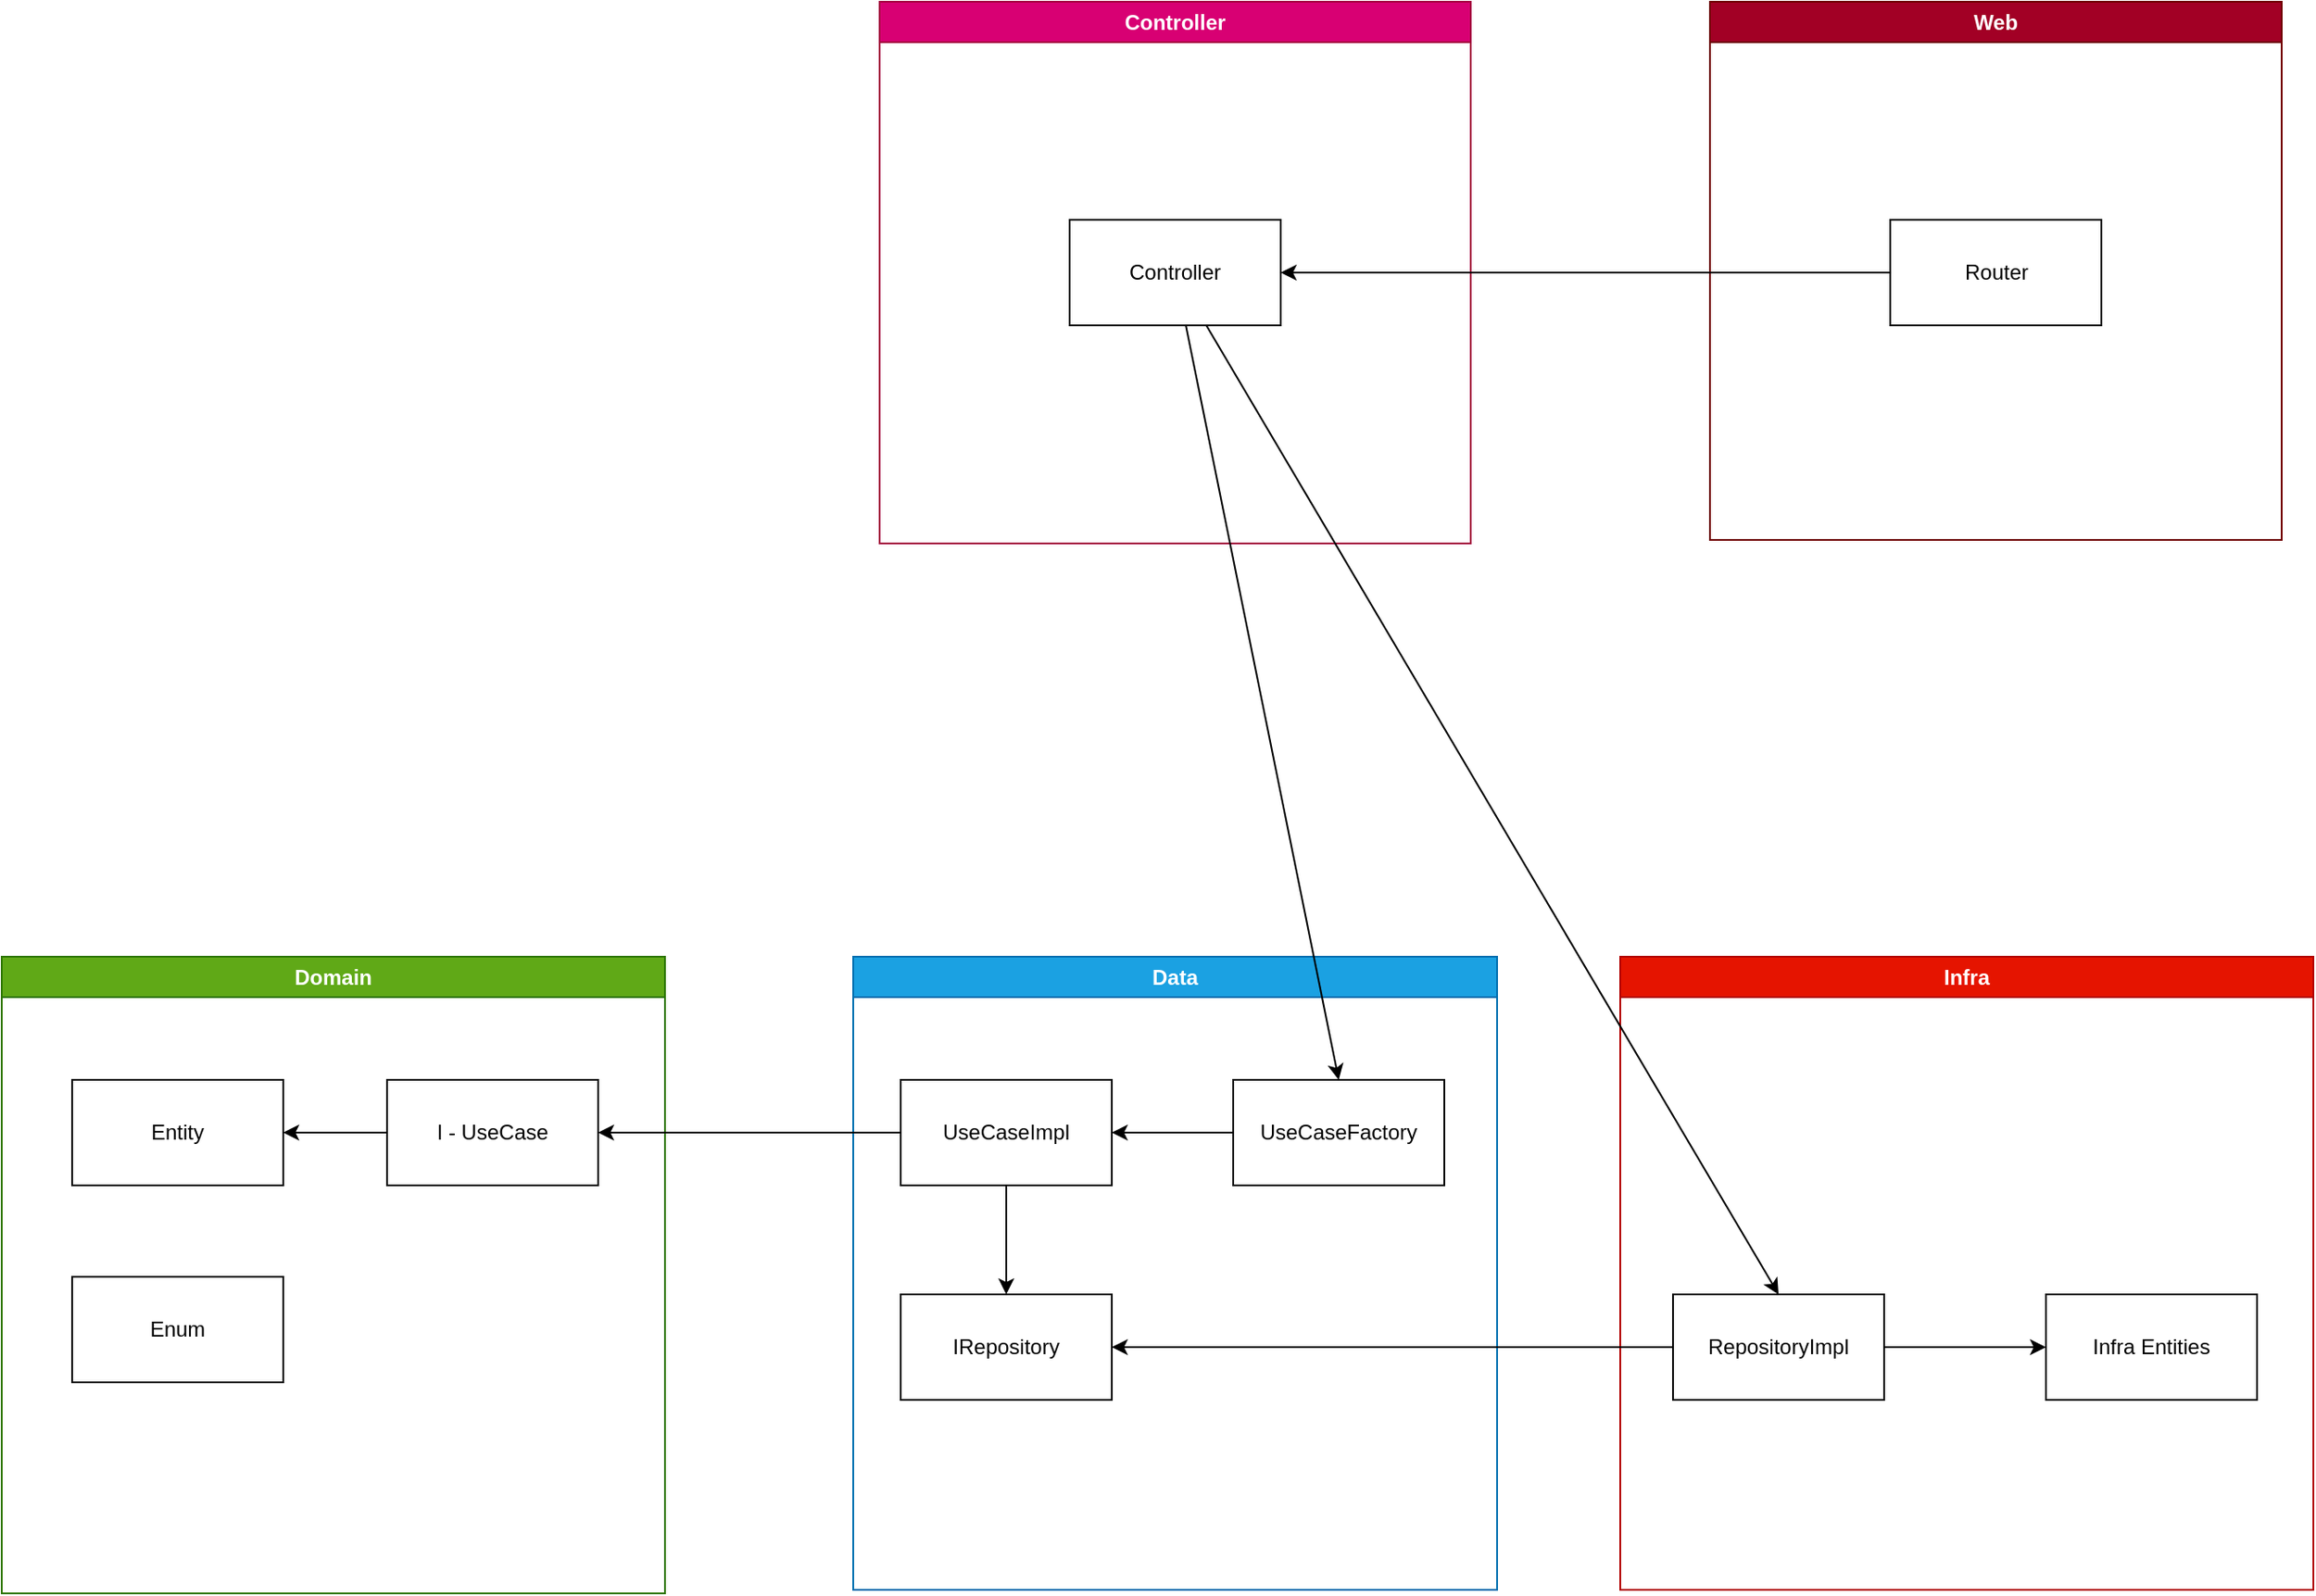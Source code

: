 <mxfile>
    <diagram id="9E7BLgIsYTPLrVG02yzc" name="Page-1">
        <mxGraphModel dx="857" dy="1254" grid="0" gridSize="10" guides="1" tooltips="1" connect="1" arrows="1" fold="1" page="0" pageScale="1" pageWidth="850" pageHeight="1100" math="0" shadow="0">
            <root>
                <mxCell id="0"/>
                <mxCell id="1" parent="0"/>
                <mxCell id="2" value="Domain" style="swimlane;whiteSpace=wrap;html=1;fillColor=#60a917;fontColor=#ffffff;strokeColor=#2D7600;" parent="1" vertex="1">
                    <mxGeometry x="120" y="104" width="377" height="362" as="geometry"/>
                </mxCell>
                <mxCell id="3" value="Entity" style="whiteSpace=wrap;html=1;" parent="2" vertex="1">
                    <mxGeometry x="40" y="70" width="120" height="60" as="geometry"/>
                </mxCell>
                <mxCell id="5" style="edgeStyle=none;html=1;entryX=1;entryY=0.5;entryDx=0;entryDy=0;" parent="2" source="4" target="3" edge="1">
                    <mxGeometry relative="1" as="geometry"/>
                </mxCell>
                <mxCell id="4" value="I - UseCase" style="whiteSpace=wrap;html=1;" parent="2" vertex="1">
                    <mxGeometry x="219" y="70" width="120" height="60" as="geometry"/>
                </mxCell>
                <mxCell id="6" value="Enum" style="whiteSpace=wrap;html=1;" parent="2" vertex="1">
                    <mxGeometry x="40" y="182" width="120" height="60" as="geometry"/>
                </mxCell>
                <mxCell id="8" value="Data" style="swimlane;whiteSpace=wrap;html=1;fillColor=#1ba1e2;fontColor=#ffffff;strokeColor=#006EAF;" parent="1" vertex="1">
                    <mxGeometry x="604" y="104" width="366" height="360" as="geometry"/>
                </mxCell>
                <mxCell id="12" style="edgeStyle=none;html=1;entryX=0.5;entryY=0;entryDx=0;entryDy=0;" parent="8" source="9" target="11" edge="1">
                    <mxGeometry relative="1" as="geometry"/>
                </mxCell>
                <mxCell id="9" value="UseCaseImpl" style="whiteSpace=wrap;html=1;" parent="8" vertex="1">
                    <mxGeometry x="27" y="70" width="120" height="60" as="geometry"/>
                </mxCell>
                <mxCell id="11" value="IRepository" style="whiteSpace=wrap;html=1;" parent="8" vertex="1">
                    <mxGeometry x="27" y="192" width="120" height="60" as="geometry"/>
                </mxCell>
                <mxCell id="14" style="edgeStyle=none;html=1;" parent="8" source="13" target="9" edge="1">
                    <mxGeometry relative="1" as="geometry"/>
                </mxCell>
                <mxCell id="13" value="UseCaseFactory" style="whiteSpace=wrap;html=1;" parent="8" vertex="1">
                    <mxGeometry x="216" y="70" width="120" height="60" as="geometry"/>
                </mxCell>
                <mxCell id="10" style="edgeStyle=none;html=1;" parent="1" source="9" target="4" edge="1">
                    <mxGeometry relative="1" as="geometry"/>
                </mxCell>
                <mxCell id="15" value="Infra" style="swimlane;whiteSpace=wrap;html=1;fillColor=#e51400;fontColor=#ffffff;strokeColor=#B20000;" parent="1" vertex="1">
                    <mxGeometry x="1040" y="104" width="394" height="360" as="geometry"/>
                </mxCell>
                <mxCell id="19" style="edgeStyle=none;html=1;" parent="15" source="16" target="18" edge="1">
                    <mxGeometry relative="1" as="geometry"/>
                </mxCell>
                <mxCell id="16" value="RepositoryImpl" style="whiteSpace=wrap;html=1;" parent="15" vertex="1">
                    <mxGeometry x="30" y="192" width="120" height="60" as="geometry"/>
                </mxCell>
                <mxCell id="18" value="Infra Entities" style="whiteSpace=wrap;html=1;" parent="15" vertex="1">
                    <mxGeometry x="242" y="192" width="120" height="60" as="geometry"/>
                </mxCell>
                <mxCell id="17" style="edgeStyle=none;html=1;" parent="1" source="16" target="11" edge="1">
                    <mxGeometry relative="1" as="geometry"/>
                </mxCell>
                <mxCell id="20" value="Controller" style="swimlane;whiteSpace=wrap;html=1;fillColor=#d80073;fontColor=#ffffff;strokeColor=#A50040;" parent="1" vertex="1">
                    <mxGeometry x="619" y="-439" width="336" height="308" as="geometry"/>
                </mxCell>
                <mxCell id="21" value="Controller" style="whiteSpace=wrap;html=1;" parent="20" vertex="1">
                    <mxGeometry x="108" y="124" width="120" height="60" as="geometry"/>
                </mxCell>
                <mxCell id="22" style="edgeStyle=none;html=1;entryX=0.5;entryY=0;entryDx=0;entryDy=0;" parent="1" source="21" target="13" edge="1">
                    <mxGeometry relative="1" as="geometry"/>
                </mxCell>
                <mxCell id="23" style="edgeStyle=none;html=1;entryX=0.5;entryY=0;entryDx=0;entryDy=0;" parent="1" source="21" target="16" edge="1">
                    <mxGeometry relative="1" as="geometry"/>
                </mxCell>
                <mxCell id="24" value="Web" style="swimlane;whiteSpace=wrap;html=1;fillColor=#a20025;fontColor=#ffffff;strokeColor=#6F0000;" parent="1" vertex="1">
                    <mxGeometry x="1091" y="-439" width="325" height="306" as="geometry"/>
                </mxCell>
                <mxCell id="25" value="Router" style="whiteSpace=wrap;html=1;" parent="24" vertex="1">
                    <mxGeometry x="102.5" y="124" width="120" height="60" as="geometry"/>
                </mxCell>
                <mxCell id="26" style="edgeStyle=none;html=1;entryX=1;entryY=0.5;entryDx=0;entryDy=0;" parent="1" source="25" target="21" edge="1">
                    <mxGeometry relative="1" as="geometry"/>
                </mxCell>
            </root>
        </mxGraphModel>
    </diagram>
</mxfile>